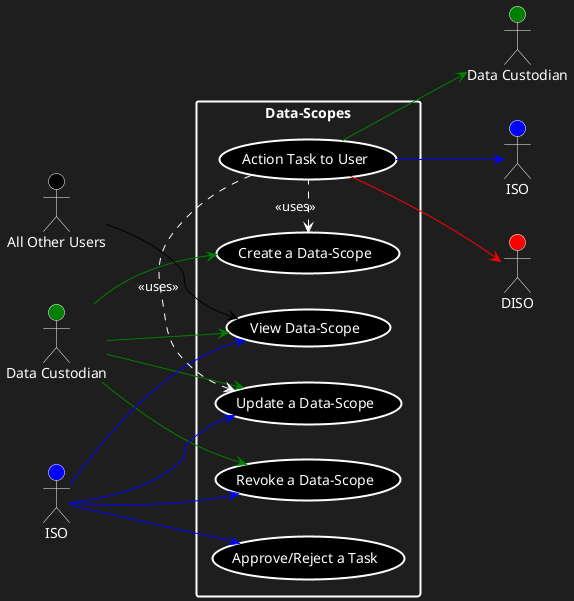 @startuml
skinparam backgroundColor #1e1e1e
left to right direction
actor "Data Custodian" as ds #green;text:white;line:white
actor "Data Custodian" as ds2 #green;text:white;line:white
actor "ISO" as iso #blue;text:white;line:white
actor "ISO" as iso2 #blue;text:white;line:white
actor "DISO" as diso #red;text:white;line:white
actor "All Other Users" as all #black;text:white;line:white
rectangle Data-Scopes #text:white;line.bold;line:white {
  usecase "Create a Data-Scope" as UC1 #black;text:white;line.bold;line:white
  usecase "Update a Data-Scope" as UC2 #black;text:white;line.bold;line:white
  usecase "Revoke a Data-Scope" as UC3 #black;text:white;line.bold;line:white
  usecase "Action Task to User" as UC4 #black;text:white;line.bold;line:white
  usecase "Approve/Reject a Task" as UC5 #black;text:white;line.bold;line:white
  usecase "View Data-Scope" as UC6 #black;text:white;line.bold;line:white
}
ds -[#green]-> UC1
ds -[#green]-> UC2
ds -[#green]-> UC3
ds -[#green]-> UC6
iso -[#blue]-> UC2
iso -[#blue]-> UC3
iso -[#blue]-> UC5
iso -[#blue]-> UC6
all -[#black]-> UC6
UC4 -[#green]-> ds2
UC4 -[#blue]-> iso2
UC4 -[#red]-> diso
UC2 <. (UC4) #line:white;text:white : <<uses>>
UC1 <. (UC4) #line:white;text:white : <<uses>>
@enduml